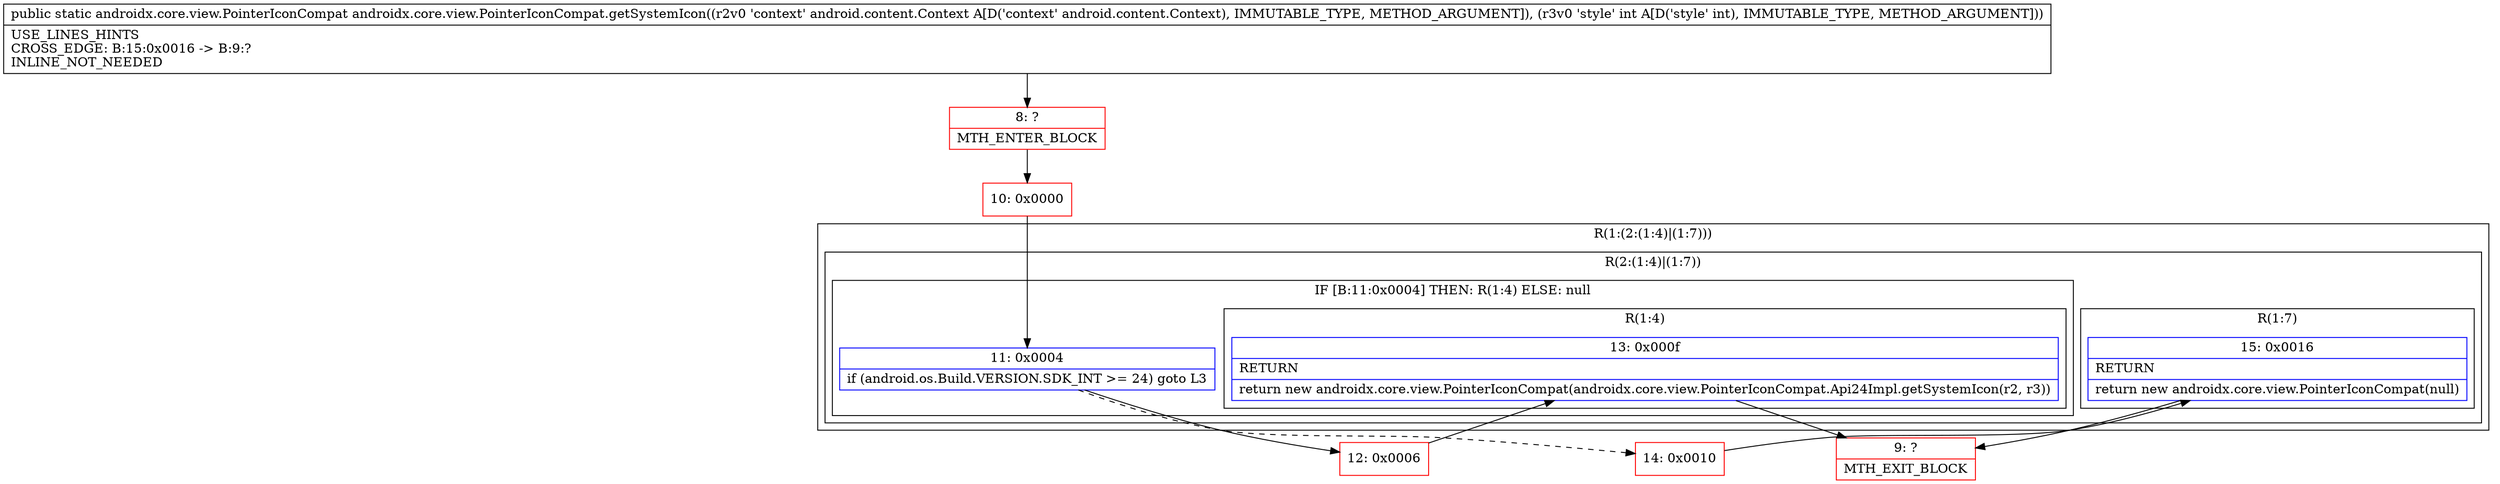digraph "CFG forandroidx.core.view.PointerIconCompat.getSystemIcon(Landroid\/content\/Context;I)Landroidx\/core\/view\/PointerIconCompat;" {
subgraph cluster_Region_1845574270 {
label = "R(1:(2:(1:4)|(1:7)))";
node [shape=record,color=blue];
subgraph cluster_Region_91711493 {
label = "R(2:(1:4)|(1:7))";
node [shape=record,color=blue];
subgraph cluster_IfRegion_1449731266 {
label = "IF [B:11:0x0004] THEN: R(1:4) ELSE: null";
node [shape=record,color=blue];
Node_11 [shape=record,label="{11\:\ 0x0004|if (android.os.Build.VERSION.SDK_INT \>= 24) goto L3\l}"];
subgraph cluster_Region_1581610187 {
label = "R(1:4)";
node [shape=record,color=blue];
Node_13 [shape=record,label="{13\:\ 0x000f|RETURN\l|return new androidx.core.view.PointerIconCompat(androidx.core.view.PointerIconCompat.Api24Impl.getSystemIcon(r2, r3))\l}"];
}
}
subgraph cluster_Region_963667895 {
label = "R(1:7)";
node [shape=record,color=blue];
Node_15 [shape=record,label="{15\:\ 0x0016|RETURN\l|return new androidx.core.view.PointerIconCompat(null)\l}"];
}
}
}
Node_8 [shape=record,color=red,label="{8\:\ ?|MTH_ENTER_BLOCK\l}"];
Node_10 [shape=record,color=red,label="{10\:\ 0x0000}"];
Node_12 [shape=record,color=red,label="{12\:\ 0x0006}"];
Node_9 [shape=record,color=red,label="{9\:\ ?|MTH_EXIT_BLOCK\l}"];
Node_14 [shape=record,color=red,label="{14\:\ 0x0010}"];
MethodNode[shape=record,label="{public static androidx.core.view.PointerIconCompat androidx.core.view.PointerIconCompat.getSystemIcon((r2v0 'context' android.content.Context A[D('context' android.content.Context), IMMUTABLE_TYPE, METHOD_ARGUMENT]), (r3v0 'style' int A[D('style' int), IMMUTABLE_TYPE, METHOD_ARGUMENT]))  | USE_LINES_HINTS\lCROSS_EDGE: B:15:0x0016 \-\> B:9:?\lINLINE_NOT_NEEDED\l}"];
MethodNode -> Node_8;Node_11 -> Node_12;
Node_11 -> Node_14[style=dashed];
Node_13 -> Node_9;
Node_15 -> Node_9;
Node_8 -> Node_10;
Node_10 -> Node_11;
Node_12 -> Node_13;
Node_14 -> Node_15;
}

